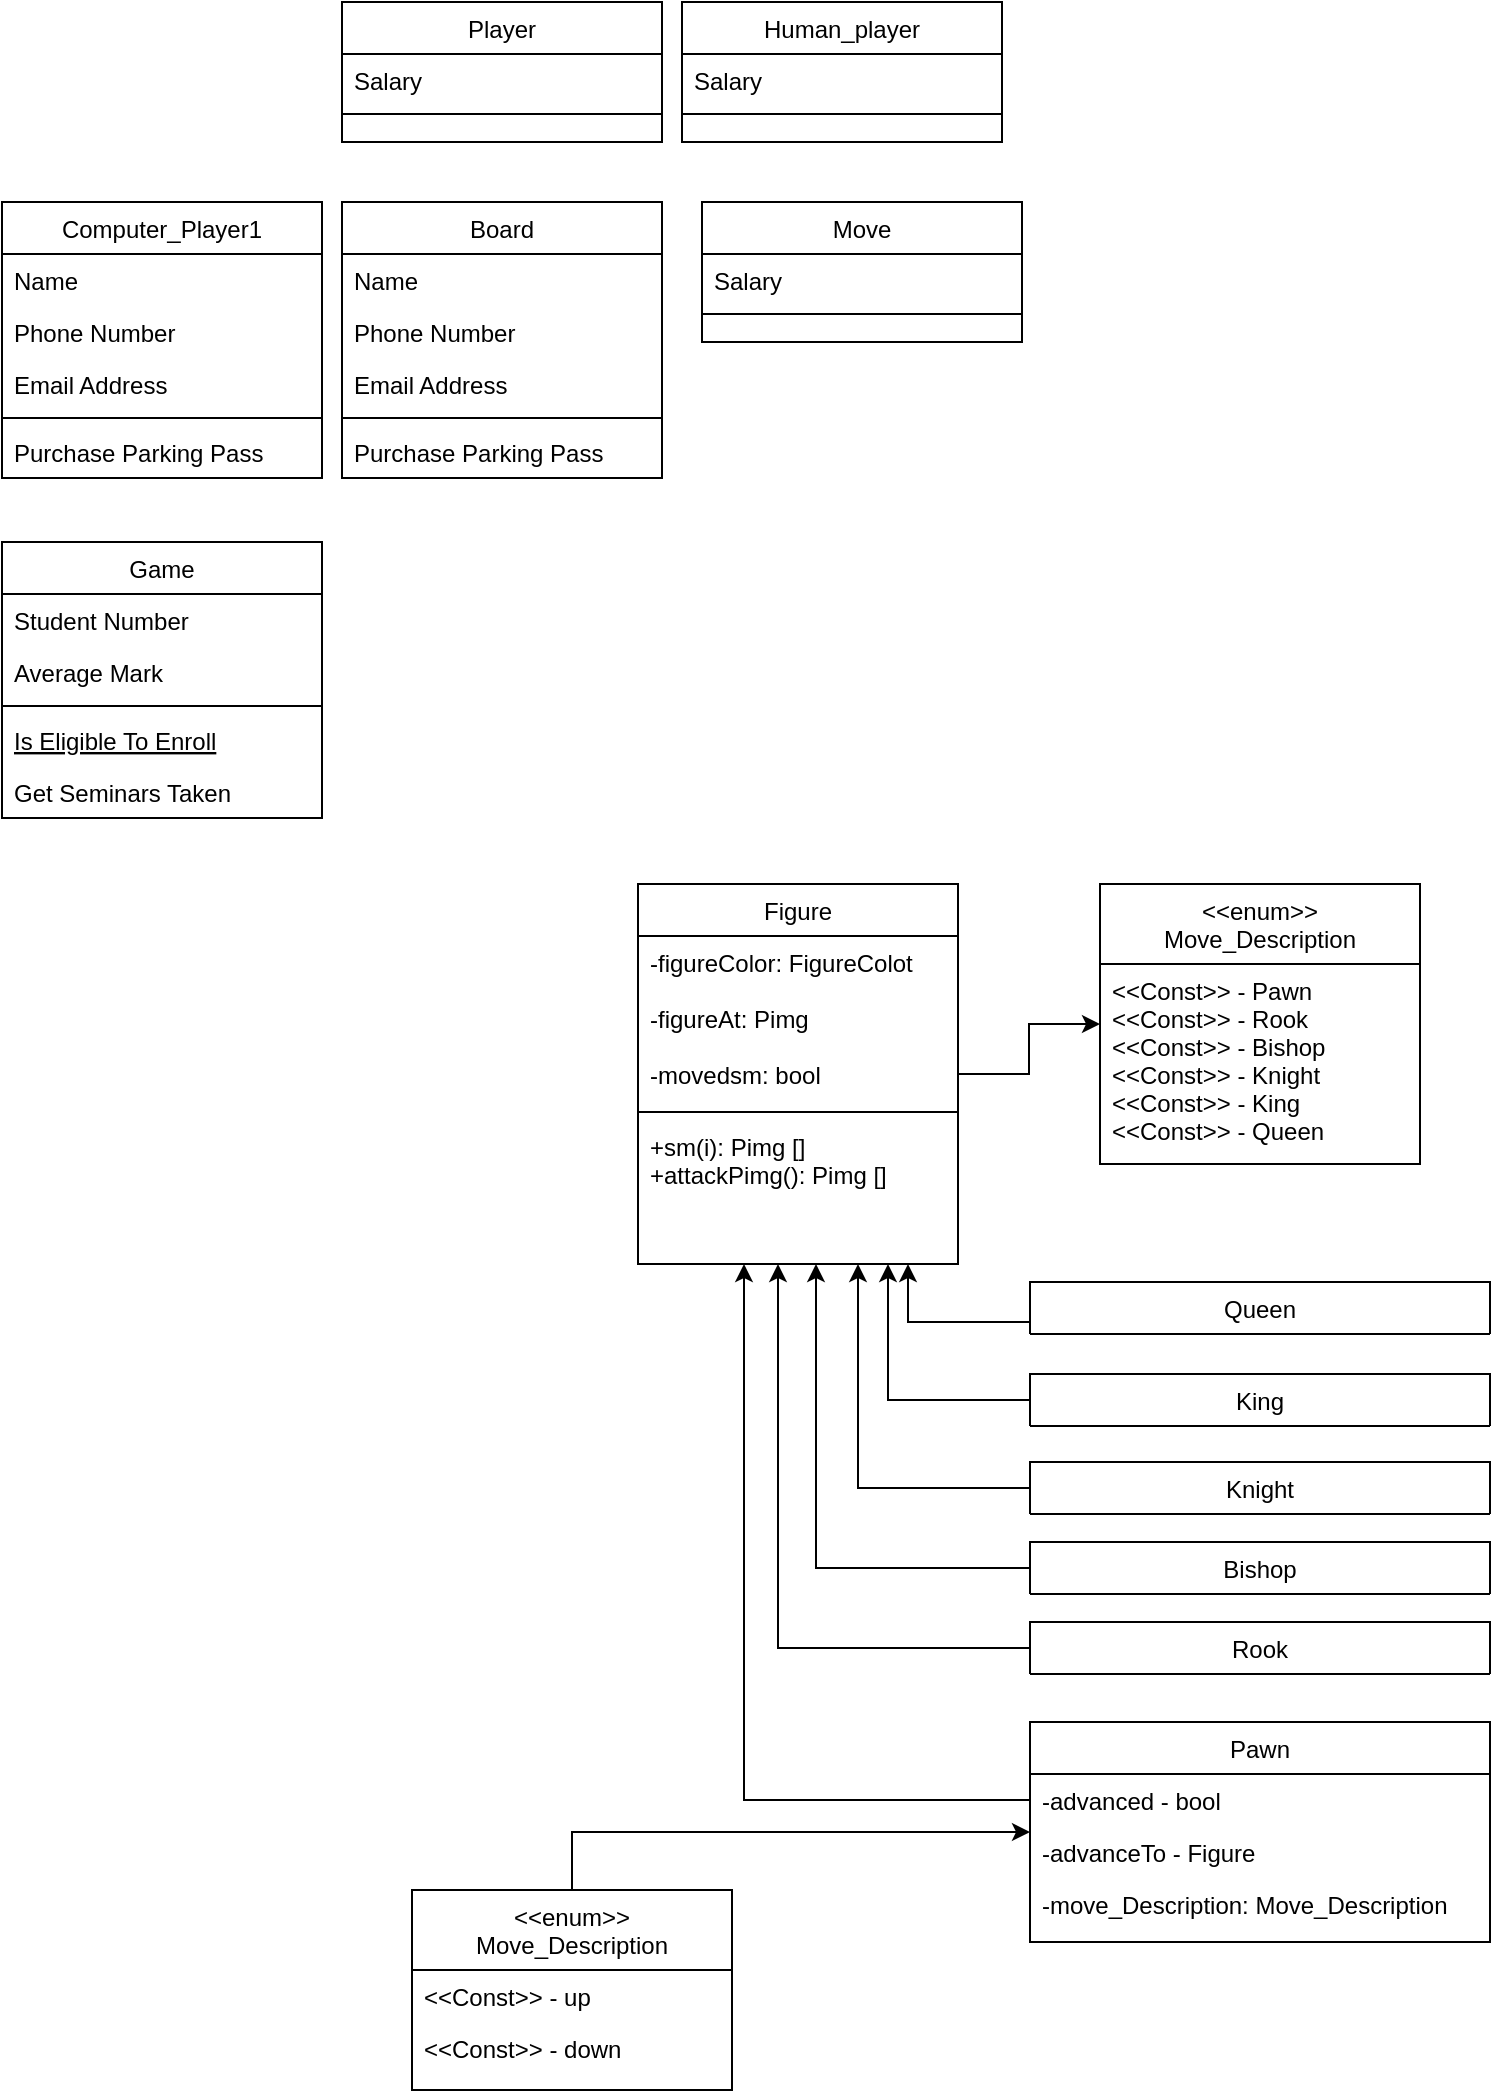 <mxfile version="20.2.2" type="github">
  <diagram id="C5RBs43oDa-KdzZeNtuy" name="Page-1">
    <mxGraphModel dx="1826" dy="781" grid="1" gridSize="10" guides="1" tooltips="1" connect="1" arrows="1" fold="1" page="1" pageScale="1" pageWidth="827" pageHeight="1169" math="0" shadow="0">
      <root>
        <mxCell id="WIyWlLk6GJQsqaUBKTNV-0" />
        <mxCell id="WIyWlLk6GJQsqaUBKTNV-1" parent="WIyWlLk6GJQsqaUBKTNV-0" />
        <mxCell id="zkfFHV4jXpPFQw0GAbJ--0" value="Board" style="swimlane;fontStyle=0;align=center;verticalAlign=top;childLayout=stackLayout;horizontal=1;startSize=26;horizontalStack=0;resizeParent=1;resizeLast=0;collapsible=1;marginBottom=0;rounded=0;shadow=0;strokeWidth=1;" parent="WIyWlLk6GJQsqaUBKTNV-1" vertex="1">
          <mxGeometry x="220" y="120" width="160" height="138" as="geometry">
            <mxRectangle x="230" y="140" width="160" height="26" as="alternateBounds" />
          </mxGeometry>
        </mxCell>
        <mxCell id="zkfFHV4jXpPFQw0GAbJ--1" value="Name" style="text;align=left;verticalAlign=top;spacingLeft=4;spacingRight=4;overflow=hidden;rotatable=0;points=[[0,0.5],[1,0.5]];portConstraint=eastwest;" parent="zkfFHV4jXpPFQw0GAbJ--0" vertex="1">
          <mxGeometry y="26" width="160" height="26" as="geometry" />
        </mxCell>
        <mxCell id="zkfFHV4jXpPFQw0GAbJ--2" value="Phone Number" style="text;align=left;verticalAlign=top;spacingLeft=4;spacingRight=4;overflow=hidden;rotatable=0;points=[[0,0.5],[1,0.5]];portConstraint=eastwest;rounded=0;shadow=0;html=0;" parent="zkfFHV4jXpPFQw0GAbJ--0" vertex="1">
          <mxGeometry y="52" width="160" height="26" as="geometry" />
        </mxCell>
        <mxCell id="zkfFHV4jXpPFQw0GAbJ--3" value="Email Address" style="text;align=left;verticalAlign=top;spacingLeft=4;spacingRight=4;overflow=hidden;rotatable=0;points=[[0,0.5],[1,0.5]];portConstraint=eastwest;rounded=0;shadow=0;html=0;" parent="zkfFHV4jXpPFQw0GAbJ--0" vertex="1">
          <mxGeometry y="78" width="160" height="26" as="geometry" />
        </mxCell>
        <mxCell id="zkfFHV4jXpPFQw0GAbJ--4" value="" style="line;html=1;strokeWidth=1;align=left;verticalAlign=middle;spacingTop=-1;spacingLeft=3;spacingRight=3;rotatable=0;labelPosition=right;points=[];portConstraint=eastwest;" parent="zkfFHV4jXpPFQw0GAbJ--0" vertex="1">
          <mxGeometry y="104" width="160" height="8" as="geometry" />
        </mxCell>
        <mxCell id="zkfFHV4jXpPFQw0GAbJ--5" value="Purchase Parking Pass" style="text;align=left;verticalAlign=top;spacingLeft=4;spacingRight=4;overflow=hidden;rotatable=0;points=[[0,0.5],[1,0.5]];portConstraint=eastwest;" parent="zkfFHV4jXpPFQw0GAbJ--0" vertex="1">
          <mxGeometry y="112" width="160" height="26" as="geometry" />
        </mxCell>
        <mxCell id="zkfFHV4jXpPFQw0GAbJ--6" value="Game" style="swimlane;fontStyle=0;align=center;verticalAlign=top;childLayout=stackLayout;horizontal=1;startSize=26;horizontalStack=0;resizeParent=1;resizeLast=0;collapsible=1;marginBottom=0;rounded=0;shadow=0;strokeWidth=1;" parent="WIyWlLk6GJQsqaUBKTNV-1" vertex="1">
          <mxGeometry x="50" y="290" width="160" height="138" as="geometry">
            <mxRectangle x="130" y="380" width="160" height="26" as="alternateBounds" />
          </mxGeometry>
        </mxCell>
        <mxCell id="zkfFHV4jXpPFQw0GAbJ--7" value="Student Number" style="text;align=left;verticalAlign=top;spacingLeft=4;spacingRight=4;overflow=hidden;rotatable=0;points=[[0,0.5],[1,0.5]];portConstraint=eastwest;" parent="zkfFHV4jXpPFQw0GAbJ--6" vertex="1">
          <mxGeometry y="26" width="160" height="26" as="geometry" />
        </mxCell>
        <mxCell id="zkfFHV4jXpPFQw0GAbJ--8" value="Average Mark" style="text;align=left;verticalAlign=top;spacingLeft=4;spacingRight=4;overflow=hidden;rotatable=0;points=[[0,0.5],[1,0.5]];portConstraint=eastwest;rounded=0;shadow=0;html=0;" parent="zkfFHV4jXpPFQw0GAbJ--6" vertex="1">
          <mxGeometry y="52" width="160" height="26" as="geometry" />
        </mxCell>
        <mxCell id="zkfFHV4jXpPFQw0GAbJ--9" value="" style="line;html=1;strokeWidth=1;align=left;verticalAlign=middle;spacingTop=-1;spacingLeft=3;spacingRight=3;rotatable=0;labelPosition=right;points=[];portConstraint=eastwest;" parent="zkfFHV4jXpPFQw0GAbJ--6" vertex="1">
          <mxGeometry y="78" width="160" height="8" as="geometry" />
        </mxCell>
        <mxCell id="zkfFHV4jXpPFQw0GAbJ--10" value="Is Eligible To Enroll" style="text;align=left;verticalAlign=top;spacingLeft=4;spacingRight=4;overflow=hidden;rotatable=0;points=[[0,0.5],[1,0.5]];portConstraint=eastwest;fontStyle=4" parent="zkfFHV4jXpPFQw0GAbJ--6" vertex="1">
          <mxGeometry y="86" width="160" height="26" as="geometry" />
        </mxCell>
        <mxCell id="zkfFHV4jXpPFQw0GAbJ--11" value="Get Seminars Taken" style="text;align=left;verticalAlign=top;spacingLeft=4;spacingRight=4;overflow=hidden;rotatable=0;points=[[0,0.5],[1,0.5]];portConstraint=eastwest;" parent="zkfFHV4jXpPFQw0GAbJ--6" vertex="1">
          <mxGeometry y="112" width="160" height="26" as="geometry" />
        </mxCell>
        <mxCell id="zkfFHV4jXpPFQw0GAbJ--13" value="Player" style="swimlane;fontStyle=0;align=center;verticalAlign=top;childLayout=stackLayout;horizontal=1;startSize=26;horizontalStack=0;resizeParent=1;resizeLast=0;collapsible=1;marginBottom=0;rounded=0;shadow=0;strokeWidth=1;" parent="WIyWlLk6GJQsqaUBKTNV-1" vertex="1">
          <mxGeometry x="220" y="20" width="160" height="70" as="geometry">
            <mxRectangle x="340" y="380" width="170" height="26" as="alternateBounds" />
          </mxGeometry>
        </mxCell>
        <mxCell id="zkfFHV4jXpPFQw0GAbJ--14" value="Salary" style="text;align=left;verticalAlign=top;spacingLeft=4;spacingRight=4;overflow=hidden;rotatable=0;points=[[0,0.5],[1,0.5]];portConstraint=eastwest;" parent="zkfFHV4jXpPFQw0GAbJ--13" vertex="1">
          <mxGeometry y="26" width="160" height="26" as="geometry" />
        </mxCell>
        <mxCell id="zkfFHV4jXpPFQw0GAbJ--15" value="" style="line;html=1;strokeWidth=1;align=left;verticalAlign=middle;spacingTop=-1;spacingLeft=3;spacingRight=3;rotatable=0;labelPosition=right;points=[];portConstraint=eastwest;" parent="zkfFHV4jXpPFQw0GAbJ--13" vertex="1">
          <mxGeometry y="52" width="160" height="8" as="geometry" />
        </mxCell>
        <mxCell id="fLIGrshqvKh1m8KQc75n-1" value="Computer_Player1" style="swimlane;fontStyle=0;align=center;verticalAlign=top;childLayout=stackLayout;horizontal=1;startSize=26;horizontalStack=0;resizeParent=1;resizeLast=0;collapsible=1;marginBottom=0;rounded=0;shadow=0;strokeWidth=1;" vertex="1" parent="WIyWlLk6GJQsqaUBKTNV-1">
          <mxGeometry x="50" y="120" width="160" height="138" as="geometry">
            <mxRectangle x="230" y="140" width="160" height="26" as="alternateBounds" />
          </mxGeometry>
        </mxCell>
        <mxCell id="fLIGrshqvKh1m8KQc75n-2" value="Name" style="text;align=left;verticalAlign=top;spacingLeft=4;spacingRight=4;overflow=hidden;rotatable=0;points=[[0,0.5],[1,0.5]];portConstraint=eastwest;" vertex="1" parent="fLIGrshqvKh1m8KQc75n-1">
          <mxGeometry y="26" width="160" height="26" as="geometry" />
        </mxCell>
        <mxCell id="fLIGrshqvKh1m8KQc75n-3" value="Phone Number" style="text;align=left;verticalAlign=top;spacingLeft=4;spacingRight=4;overflow=hidden;rotatable=0;points=[[0,0.5],[1,0.5]];portConstraint=eastwest;rounded=0;shadow=0;html=0;" vertex="1" parent="fLIGrshqvKh1m8KQc75n-1">
          <mxGeometry y="52" width="160" height="26" as="geometry" />
        </mxCell>
        <mxCell id="fLIGrshqvKh1m8KQc75n-4" value="Email Address" style="text;align=left;verticalAlign=top;spacingLeft=4;spacingRight=4;overflow=hidden;rotatable=0;points=[[0,0.5],[1,0.5]];portConstraint=eastwest;rounded=0;shadow=0;html=0;" vertex="1" parent="fLIGrshqvKh1m8KQc75n-1">
          <mxGeometry y="78" width="160" height="26" as="geometry" />
        </mxCell>
        <mxCell id="fLIGrshqvKh1m8KQc75n-5" value="" style="line;html=1;strokeWidth=1;align=left;verticalAlign=middle;spacingTop=-1;spacingLeft=3;spacingRight=3;rotatable=0;labelPosition=right;points=[];portConstraint=eastwest;" vertex="1" parent="fLIGrshqvKh1m8KQc75n-1">
          <mxGeometry y="104" width="160" height="8" as="geometry" />
        </mxCell>
        <mxCell id="fLIGrshqvKh1m8KQc75n-6" value="Purchase Parking Pass" style="text;align=left;verticalAlign=top;spacingLeft=4;spacingRight=4;overflow=hidden;rotatable=0;points=[[0,0.5],[1,0.5]];portConstraint=eastwest;" vertex="1" parent="fLIGrshqvKh1m8KQc75n-1">
          <mxGeometry y="112" width="160" height="26" as="geometry" />
        </mxCell>
        <mxCell id="fLIGrshqvKh1m8KQc75n-66" style="edgeStyle=orthogonalEdgeStyle;rounded=0;orthogonalLoop=1;jettySize=auto;html=1;" edge="1" parent="WIyWlLk6GJQsqaUBKTNV-1" source="fLIGrshqvKh1m8KQc75n-13" target="fLIGrshqvKh1m8KQc75n-46">
          <mxGeometry relative="1" as="geometry">
            <Array as="points">
              <mxPoint x="335" y="935" />
            </Array>
          </mxGeometry>
        </mxCell>
        <mxCell id="fLIGrshqvKh1m8KQc75n-13" value="&lt;&lt;enum&gt;&gt;&#xa;Move_Description" style="swimlane;fontStyle=0;align=center;verticalAlign=top;childLayout=stackLayout;horizontal=1;startSize=40;horizontalStack=0;resizeParent=1;resizeLast=0;collapsible=1;marginBottom=0;rounded=0;shadow=0;strokeWidth=1;" vertex="1" parent="WIyWlLk6GJQsqaUBKTNV-1">
          <mxGeometry x="255" y="964" width="160" height="100" as="geometry">
            <mxRectangle x="340" y="380" width="170" height="26" as="alternateBounds" />
          </mxGeometry>
        </mxCell>
        <mxCell id="fLIGrshqvKh1m8KQc75n-14" value="&lt;&lt;Const&gt;&gt; - up" style="text;align=left;verticalAlign=top;spacingLeft=4;spacingRight=4;overflow=hidden;rotatable=0;points=[[0,0.5],[1,0.5]];portConstraint=eastwest;" vertex="1" parent="fLIGrshqvKh1m8KQc75n-13">
          <mxGeometry y="40" width="160" height="26" as="geometry" />
        </mxCell>
        <mxCell id="fLIGrshqvKh1m8KQc75n-41" value="&lt;&lt;Const&gt;&gt; - down" style="text;align=left;verticalAlign=top;spacingLeft=4;spacingRight=4;overflow=hidden;rotatable=0;points=[[0,0.5],[1,0.5]];portConstraint=eastwest;" vertex="1" parent="fLIGrshqvKh1m8KQc75n-13">
          <mxGeometry y="66" width="160" height="26" as="geometry" />
        </mxCell>
        <mxCell id="fLIGrshqvKh1m8KQc75n-81" style="edgeStyle=orthogonalEdgeStyle;rounded=0;orthogonalLoop=1;jettySize=auto;html=1;" edge="1" parent="WIyWlLk6GJQsqaUBKTNV-1" source="fLIGrshqvKh1m8KQc75n-19" target="fLIGrshqvKh1m8KQc75n-77">
          <mxGeometry relative="1" as="geometry" />
        </mxCell>
        <mxCell id="fLIGrshqvKh1m8KQc75n-19" value="Figure" style="swimlane;fontStyle=0;align=center;verticalAlign=top;childLayout=stackLayout;horizontal=1;startSize=26;horizontalStack=0;resizeParent=1;resizeLast=0;collapsible=1;marginBottom=0;rounded=0;shadow=0;strokeWidth=1;" vertex="1" parent="WIyWlLk6GJQsqaUBKTNV-1">
          <mxGeometry x="368" y="461" width="160" height="190" as="geometry">
            <mxRectangle x="230" y="140" width="160" height="26" as="alternateBounds" />
          </mxGeometry>
        </mxCell>
        <mxCell id="fLIGrshqvKh1m8KQc75n-20" value="-figureColor: FigureColot&#xa;&#xa;-figureAt: Pimg&#xa;&#xa;-movedsm: bool" style="text;align=left;verticalAlign=top;spacingLeft=4;spacingRight=4;overflow=hidden;rotatable=0;points=[[0,0.5],[1,0.5]];portConstraint=eastwest;" vertex="1" parent="fLIGrshqvKh1m8KQc75n-19">
          <mxGeometry y="26" width="160" height="84" as="geometry" />
        </mxCell>
        <mxCell id="fLIGrshqvKh1m8KQc75n-23" value="" style="line;html=1;strokeWidth=1;align=left;verticalAlign=middle;spacingTop=-1;spacingLeft=3;spacingRight=3;rotatable=0;labelPosition=right;points=[];portConstraint=eastwest;" vertex="1" parent="fLIGrshqvKh1m8KQc75n-19">
          <mxGeometry y="110" width="160" height="8" as="geometry" />
        </mxCell>
        <mxCell id="fLIGrshqvKh1m8KQc75n-76" value="+sm(i): Pimg []&#xa;+attackPimg(): Pimg []&#xa;" style="text;align=left;verticalAlign=top;spacingLeft=4;spacingRight=4;overflow=hidden;rotatable=0;points=[[0,0.5],[1,0.5]];portConstraint=eastwest;" vertex="1" parent="fLIGrshqvKh1m8KQc75n-19">
          <mxGeometry y="118" width="160" height="72" as="geometry" />
        </mxCell>
        <mxCell id="fLIGrshqvKh1m8KQc75n-31" value="Human_player" style="swimlane;fontStyle=0;align=center;verticalAlign=top;childLayout=stackLayout;horizontal=1;startSize=26;horizontalStack=0;resizeParent=1;resizeLast=0;collapsible=1;marginBottom=0;rounded=0;shadow=0;strokeWidth=1;" vertex="1" parent="WIyWlLk6GJQsqaUBKTNV-1">
          <mxGeometry x="390" y="20" width="160" height="70" as="geometry">
            <mxRectangle x="340" y="380" width="170" height="26" as="alternateBounds" />
          </mxGeometry>
        </mxCell>
        <mxCell id="fLIGrshqvKh1m8KQc75n-32" value="Salary" style="text;align=left;verticalAlign=top;spacingLeft=4;spacingRight=4;overflow=hidden;rotatable=0;points=[[0,0.5],[1,0.5]];portConstraint=eastwest;" vertex="1" parent="fLIGrshqvKh1m8KQc75n-31">
          <mxGeometry y="26" width="160" height="26" as="geometry" />
        </mxCell>
        <mxCell id="fLIGrshqvKh1m8KQc75n-33" value="" style="line;html=1;strokeWidth=1;align=left;verticalAlign=middle;spacingTop=-1;spacingLeft=3;spacingRight=3;rotatable=0;labelPosition=right;points=[];portConstraint=eastwest;" vertex="1" parent="fLIGrshqvKh1m8KQc75n-31">
          <mxGeometry y="52" width="160" height="8" as="geometry" />
        </mxCell>
        <mxCell id="fLIGrshqvKh1m8KQc75n-34" value="Move" style="swimlane;fontStyle=0;align=center;verticalAlign=top;childLayout=stackLayout;horizontal=1;startSize=26;horizontalStack=0;resizeParent=1;resizeLast=0;collapsible=1;marginBottom=0;rounded=0;shadow=0;strokeWidth=1;" vertex="1" parent="WIyWlLk6GJQsqaUBKTNV-1">
          <mxGeometry x="400" y="120" width="160" height="70" as="geometry">
            <mxRectangle x="340" y="380" width="170" height="26" as="alternateBounds" />
          </mxGeometry>
        </mxCell>
        <mxCell id="fLIGrshqvKh1m8KQc75n-35" value="Salary" style="text;align=left;verticalAlign=top;spacingLeft=4;spacingRight=4;overflow=hidden;rotatable=0;points=[[0,0.5],[1,0.5]];portConstraint=eastwest;" vertex="1" parent="fLIGrshqvKh1m8KQc75n-34">
          <mxGeometry y="26" width="160" height="26" as="geometry" />
        </mxCell>
        <mxCell id="fLIGrshqvKh1m8KQc75n-36" value="" style="line;html=1;strokeWidth=1;align=left;verticalAlign=middle;spacingTop=-1;spacingLeft=3;spacingRight=3;rotatable=0;labelPosition=right;points=[];portConstraint=eastwest;" vertex="1" parent="fLIGrshqvKh1m8KQc75n-34">
          <mxGeometry y="52" width="160" height="8" as="geometry" />
        </mxCell>
        <mxCell id="fLIGrshqvKh1m8KQc75n-68" style="edgeStyle=orthogonalEdgeStyle;rounded=0;orthogonalLoop=1;jettySize=auto;html=1;" edge="1" parent="WIyWlLk6GJQsqaUBKTNV-1" source="fLIGrshqvKh1m8KQc75n-42" target="fLIGrshqvKh1m8KQc75n-19">
          <mxGeometry relative="1" as="geometry">
            <mxPoint x="438.24" y="655.608" as="targetPoint" />
            <Array as="points">
              <mxPoint x="438" y="843" />
            </Array>
          </mxGeometry>
        </mxCell>
        <mxCell id="fLIGrshqvKh1m8KQc75n-42" value="Rook" style="swimlane;fontStyle=0;align=center;verticalAlign=top;childLayout=stackLayout;horizontal=1;startSize=26;horizontalStack=0;resizeParent=1;resizeLast=0;collapsible=1;marginBottom=0;rounded=0;shadow=0;strokeWidth=1;" vertex="1" collapsed="1" parent="WIyWlLk6GJQsqaUBKTNV-1">
          <mxGeometry x="564" y="830" width="230" height="26" as="geometry">
            <mxRectangle x="280" y="760" width="230" height="110" as="alternateBounds" />
          </mxGeometry>
        </mxCell>
        <mxCell id="fLIGrshqvKh1m8KQc75n-43" value="advanced - bool " style="text;align=left;verticalAlign=top;spacingLeft=4;spacingRight=4;overflow=hidden;rotatable=0;points=[[0,0.5],[1,0.5]];portConstraint=eastwest;" vertex="1" parent="fLIGrshqvKh1m8KQc75n-42">
          <mxGeometry y="26" width="230" height="26" as="geometry" />
        </mxCell>
        <mxCell id="fLIGrshqvKh1m8KQc75n-44" value="advanceTo - Figure" style="text;align=left;verticalAlign=top;spacingLeft=4;spacingRight=4;overflow=hidden;rotatable=0;points=[[0,0.5],[1,0.5]];portConstraint=eastwest;" vertex="1" parent="fLIGrshqvKh1m8KQc75n-42">
          <mxGeometry y="52" width="230" height="26" as="geometry" />
        </mxCell>
        <mxCell id="fLIGrshqvKh1m8KQc75n-45" value="Move_Description: Move_Description" style="text;align=left;verticalAlign=top;spacingLeft=4;spacingRight=4;overflow=hidden;rotatable=0;points=[[0,0.5],[1,0.5]];portConstraint=eastwest;" vertex="1" parent="fLIGrshqvKh1m8KQc75n-42">
          <mxGeometry y="78" width="230" height="26" as="geometry" />
        </mxCell>
        <mxCell id="fLIGrshqvKh1m8KQc75n-46" value="Pawn" style="swimlane;fontStyle=0;align=center;verticalAlign=top;childLayout=stackLayout;horizontal=1;startSize=26;horizontalStack=0;resizeParent=1;resizeLast=0;collapsible=1;marginBottom=0;rounded=0;shadow=0;strokeWidth=1;" vertex="1" parent="WIyWlLk6GJQsqaUBKTNV-1">
          <mxGeometry x="564" y="880" width="230" height="110" as="geometry">
            <mxRectangle x="340" y="380" width="170" height="26" as="alternateBounds" />
          </mxGeometry>
        </mxCell>
        <mxCell id="fLIGrshqvKh1m8KQc75n-47" value="-advanced - bool " style="text;align=left;verticalAlign=top;spacingLeft=4;spacingRight=4;overflow=hidden;rotatable=0;points=[[0,0.5],[1,0.5]];portConstraint=eastwest;" vertex="1" parent="fLIGrshqvKh1m8KQc75n-46">
          <mxGeometry y="26" width="230" height="26" as="geometry" />
        </mxCell>
        <mxCell id="fLIGrshqvKh1m8KQc75n-48" value="-advanceTo - Figure" style="text;align=left;verticalAlign=top;spacingLeft=4;spacingRight=4;overflow=hidden;rotatable=0;points=[[0,0.5],[1,0.5]];portConstraint=eastwest;" vertex="1" parent="fLIGrshqvKh1m8KQc75n-46">
          <mxGeometry y="52" width="230" height="26" as="geometry" />
        </mxCell>
        <mxCell id="fLIGrshqvKh1m8KQc75n-49" value="-move_Description: Move_Description" style="text;align=left;verticalAlign=top;spacingLeft=4;spacingRight=4;overflow=hidden;rotatable=0;points=[[0,0.5],[1,0.5]];portConstraint=eastwest;" vertex="1" parent="fLIGrshqvKh1m8KQc75n-46">
          <mxGeometry y="78" width="230" height="26" as="geometry" />
        </mxCell>
        <mxCell id="fLIGrshqvKh1m8KQc75n-69" style="edgeStyle=orthogonalEdgeStyle;rounded=0;orthogonalLoop=1;jettySize=auto;html=1;" edge="1" parent="WIyWlLk6GJQsqaUBKTNV-1" source="fLIGrshqvKh1m8KQc75n-50" target="fLIGrshqvKh1m8KQc75n-19">
          <mxGeometry relative="1" as="geometry">
            <mxPoint x="457.12" y="656.544" as="targetPoint" />
            <Array as="points">
              <mxPoint x="457" y="803" />
            </Array>
          </mxGeometry>
        </mxCell>
        <mxCell id="fLIGrshqvKh1m8KQc75n-50" value="Bishop" style="swimlane;fontStyle=0;align=center;verticalAlign=top;childLayout=stackLayout;horizontal=1;startSize=26;horizontalStack=0;resizeParent=1;resizeLast=0;collapsible=1;marginBottom=0;rounded=0;shadow=0;strokeWidth=1;" vertex="1" collapsed="1" parent="WIyWlLk6GJQsqaUBKTNV-1">
          <mxGeometry x="564" y="790" width="230" height="26" as="geometry">
            <mxRectangle x="280" y="870" width="230" height="110" as="alternateBounds" />
          </mxGeometry>
        </mxCell>
        <mxCell id="fLIGrshqvKh1m8KQc75n-51" value="advanced - bool " style="text;align=left;verticalAlign=top;spacingLeft=4;spacingRight=4;overflow=hidden;rotatable=0;points=[[0,0.5],[1,0.5]];portConstraint=eastwest;" vertex="1" parent="fLIGrshqvKh1m8KQc75n-50">
          <mxGeometry y="26" width="230" height="26" as="geometry" />
        </mxCell>
        <mxCell id="fLIGrshqvKh1m8KQc75n-52" value="advanceTo - Figure" style="text;align=left;verticalAlign=top;spacingLeft=4;spacingRight=4;overflow=hidden;rotatable=0;points=[[0,0.5],[1,0.5]];portConstraint=eastwest;" vertex="1" parent="fLIGrshqvKh1m8KQc75n-50">
          <mxGeometry y="52" width="230" height="26" as="geometry" />
        </mxCell>
        <mxCell id="fLIGrshqvKh1m8KQc75n-53" value="Move_Description: Move_Description" style="text;align=left;verticalAlign=top;spacingLeft=4;spacingRight=4;overflow=hidden;rotatable=0;points=[[0,0.5],[1,0.5]];portConstraint=eastwest;" vertex="1" parent="fLIGrshqvKh1m8KQc75n-50">
          <mxGeometry y="78" width="230" height="26" as="geometry" />
        </mxCell>
        <mxCell id="fLIGrshqvKh1m8KQc75n-70" style="edgeStyle=orthogonalEdgeStyle;rounded=0;orthogonalLoop=1;jettySize=auto;html=1;" edge="1" parent="WIyWlLk6GJQsqaUBKTNV-1" source="fLIGrshqvKh1m8KQc75n-54" target="fLIGrshqvKh1m8KQc75n-19">
          <mxGeometry relative="1" as="geometry">
            <mxPoint x="478.08" y="655.032" as="targetPoint" />
            <Array as="points">
              <mxPoint x="478" y="763" />
            </Array>
          </mxGeometry>
        </mxCell>
        <mxCell id="fLIGrshqvKh1m8KQc75n-54" value="Knight" style="swimlane;fontStyle=0;align=center;verticalAlign=top;childLayout=stackLayout;horizontal=1;startSize=26;horizontalStack=0;resizeParent=1;resizeLast=0;collapsible=1;marginBottom=0;rounded=0;shadow=0;strokeWidth=1;" vertex="1" collapsed="1" parent="WIyWlLk6GJQsqaUBKTNV-1">
          <mxGeometry x="564" y="750" width="230" height="26" as="geometry">
            <mxRectangle x="280" y="750" width="230" height="110" as="alternateBounds" />
          </mxGeometry>
        </mxCell>
        <mxCell id="fLIGrshqvKh1m8KQc75n-55" value="advanced - bool " style="text;align=left;verticalAlign=top;spacingLeft=4;spacingRight=4;overflow=hidden;rotatable=0;points=[[0,0.5],[1,0.5]];portConstraint=eastwest;" vertex="1" parent="fLIGrshqvKh1m8KQc75n-54">
          <mxGeometry y="26" width="230" height="26" as="geometry" />
        </mxCell>
        <mxCell id="fLIGrshqvKh1m8KQc75n-56" value="advanceTo - Figure" style="text;align=left;verticalAlign=top;spacingLeft=4;spacingRight=4;overflow=hidden;rotatable=0;points=[[0,0.5],[1,0.5]];portConstraint=eastwest;" vertex="1" parent="fLIGrshqvKh1m8KQc75n-54">
          <mxGeometry y="52" width="230" height="26" as="geometry" />
        </mxCell>
        <mxCell id="fLIGrshqvKh1m8KQc75n-57" value="Move_Description: Move_Description" style="text;align=left;verticalAlign=top;spacingLeft=4;spacingRight=4;overflow=hidden;rotatable=0;points=[[0,0.5],[1,0.5]];portConstraint=eastwest;" vertex="1" parent="fLIGrshqvKh1m8KQc75n-54">
          <mxGeometry y="78" width="230" height="26" as="geometry" />
        </mxCell>
        <mxCell id="fLIGrshqvKh1m8KQc75n-71" style="edgeStyle=orthogonalEdgeStyle;rounded=0;orthogonalLoop=1;jettySize=auto;html=1;" edge="1" parent="WIyWlLk6GJQsqaUBKTNV-1" source="fLIGrshqvKh1m8KQc75n-58" target="fLIGrshqvKh1m8KQc75n-19">
          <mxGeometry relative="1" as="geometry">
            <mxPoint x="492.8" y="654.816" as="targetPoint" />
            <Array as="points">
              <mxPoint x="493" y="719" />
            </Array>
          </mxGeometry>
        </mxCell>
        <mxCell id="fLIGrshqvKh1m8KQc75n-58" value="King" style="swimlane;fontStyle=0;align=center;verticalAlign=top;childLayout=stackLayout;horizontal=1;startSize=26;horizontalStack=0;resizeParent=1;resizeLast=0;collapsible=1;marginBottom=0;rounded=0;shadow=0;strokeWidth=1;" vertex="1" collapsed="1" parent="WIyWlLk6GJQsqaUBKTNV-1">
          <mxGeometry x="564" y="706" width="230" height="26" as="geometry">
            <mxRectangle x="280" y="630" width="230" height="110" as="alternateBounds" />
          </mxGeometry>
        </mxCell>
        <mxCell id="fLIGrshqvKh1m8KQc75n-59" value="advanced - bool " style="text;align=left;verticalAlign=top;spacingLeft=4;spacingRight=4;overflow=hidden;rotatable=0;points=[[0,0.5],[1,0.5]];portConstraint=eastwest;" vertex="1" parent="fLIGrshqvKh1m8KQc75n-58">
          <mxGeometry y="26" width="230" height="26" as="geometry" />
        </mxCell>
        <mxCell id="fLIGrshqvKh1m8KQc75n-60" value="advanceTo - Figure" style="text;align=left;verticalAlign=top;spacingLeft=4;spacingRight=4;overflow=hidden;rotatable=0;points=[[0,0.5],[1,0.5]];portConstraint=eastwest;" vertex="1" parent="fLIGrshqvKh1m8KQc75n-58">
          <mxGeometry y="52" width="230" height="26" as="geometry" />
        </mxCell>
        <mxCell id="fLIGrshqvKh1m8KQc75n-61" value="Move_Description: Move_Description" style="text;align=left;verticalAlign=top;spacingLeft=4;spacingRight=4;overflow=hidden;rotatable=0;points=[[0,0.5],[1,0.5]];portConstraint=eastwest;" vertex="1" parent="fLIGrshqvKh1m8KQc75n-58">
          <mxGeometry y="78" width="230" height="26" as="geometry" />
        </mxCell>
        <mxCell id="fLIGrshqvKh1m8KQc75n-72" style="edgeStyle=orthogonalEdgeStyle;rounded=0;orthogonalLoop=1;jettySize=auto;html=1;" edge="1" parent="WIyWlLk6GJQsqaUBKTNV-1" source="fLIGrshqvKh1m8KQc75n-62" target="fLIGrshqvKh1m8KQc75n-19">
          <mxGeometry relative="1" as="geometry">
            <mxPoint x="503.2" y="653.88" as="targetPoint" />
            <Array as="points">
              <mxPoint x="503" y="680" />
            </Array>
          </mxGeometry>
        </mxCell>
        <mxCell id="fLIGrshqvKh1m8KQc75n-62" value="Queen" style="swimlane;fontStyle=0;align=center;verticalAlign=top;childLayout=stackLayout;horizontal=1;startSize=26;horizontalStack=0;resizeParent=1;resizeLast=0;collapsible=1;marginBottom=0;rounded=0;shadow=0;strokeWidth=1;" vertex="1" collapsed="1" parent="WIyWlLk6GJQsqaUBKTNV-1">
          <mxGeometry x="564" y="660" width="230" height="26" as="geometry">
            <mxRectangle x="280" y="510" width="230" height="110" as="alternateBounds" />
          </mxGeometry>
        </mxCell>
        <mxCell id="fLIGrshqvKh1m8KQc75n-63" value="advanced - bool " style="text;align=left;verticalAlign=top;spacingLeft=4;spacingRight=4;overflow=hidden;rotatable=0;points=[[0,0.5],[1,0.5]];portConstraint=eastwest;" vertex="1" parent="fLIGrshqvKh1m8KQc75n-62">
          <mxGeometry y="26" width="230" height="26" as="geometry" />
        </mxCell>
        <mxCell id="fLIGrshqvKh1m8KQc75n-64" value="advanceTo - Figure" style="text;align=left;verticalAlign=top;spacingLeft=4;spacingRight=4;overflow=hidden;rotatable=0;points=[[0,0.5],[1,0.5]];portConstraint=eastwest;" vertex="1" parent="fLIGrshqvKh1m8KQc75n-62">
          <mxGeometry y="52" width="230" height="26" as="geometry" />
        </mxCell>
        <mxCell id="fLIGrshqvKh1m8KQc75n-65" value="Move_Description: Move_Description" style="text;align=left;verticalAlign=top;spacingLeft=4;spacingRight=4;overflow=hidden;rotatable=0;points=[[0,0.5],[1,0.5]];portConstraint=eastwest;" vertex="1" parent="fLIGrshqvKh1m8KQc75n-62">
          <mxGeometry y="78" width="230" height="26" as="geometry" />
        </mxCell>
        <mxCell id="fLIGrshqvKh1m8KQc75n-67" style="edgeStyle=orthogonalEdgeStyle;rounded=0;orthogonalLoop=1;jettySize=auto;html=1;" edge="1" parent="WIyWlLk6GJQsqaUBKTNV-1" source="fLIGrshqvKh1m8KQc75n-47" target="fLIGrshqvKh1m8KQc75n-19">
          <mxGeometry relative="1" as="geometry">
            <mxPoint x="421.28" y="651.792" as="targetPoint" />
            <Array as="points">
              <mxPoint x="421" y="919" />
            </Array>
          </mxGeometry>
        </mxCell>
        <mxCell id="fLIGrshqvKh1m8KQc75n-77" value="&lt;&lt;enum&gt;&gt;&#xa;Move_Description" style="swimlane;fontStyle=0;align=center;verticalAlign=top;childLayout=stackLayout;horizontal=1;startSize=40;horizontalStack=0;resizeParent=1;resizeLast=0;collapsible=1;marginBottom=0;rounded=0;shadow=0;strokeWidth=1;" vertex="1" parent="WIyWlLk6GJQsqaUBKTNV-1">
          <mxGeometry x="599" y="461" width="160" height="140" as="geometry">
            <mxRectangle x="340" y="380" width="170" height="26" as="alternateBounds" />
          </mxGeometry>
        </mxCell>
        <mxCell id="fLIGrshqvKh1m8KQc75n-78" value="&lt;&lt;Const&gt;&gt; - Pawn&#xa;&lt;&lt;Const&gt;&gt; - Rook&#xa;&lt;&lt;Const&gt;&gt; - Bishop&#xa;&lt;&lt;Const&gt;&gt; - Knight&#xa;&lt;&lt;Const&gt;&gt; - King&#xa;&lt;&lt;Const&gt;&gt; - Queen&#xa;" style="text;align=left;verticalAlign=top;spacingLeft=4;spacingRight=4;overflow=hidden;rotatable=0;points=[[0,0.5],[1,0.5]];portConstraint=eastwest;" vertex="1" parent="fLIGrshqvKh1m8KQc75n-77">
          <mxGeometry y="40" width="160" height="100" as="geometry" />
        </mxCell>
      </root>
    </mxGraphModel>
  </diagram>
</mxfile>

